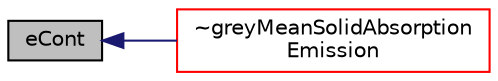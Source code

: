digraph "eCont"
{
  bgcolor="transparent";
  edge [fontname="Helvetica",fontsize="10",labelfontname="Helvetica",labelfontsize="10"];
  node [fontname="Helvetica",fontsize="10",shape=record];
  rankdir="LR";
  Node1 [label="eCont",height=0.2,width=0.4,color="black", fillcolor="grey75", style="filled", fontcolor="black"];
  Node1 -> Node2 [dir="back",color="midnightblue",fontsize="10",style="solid",fontname="Helvetica"];
  Node2 [label="~greyMeanSolidAbsorption\lEmission",height=0.2,width=0.4,color="red",URL="$a00974.html#a360a07516ae11ebb82bcfb6441d0e243",tooltip="Destructor. "];
}
